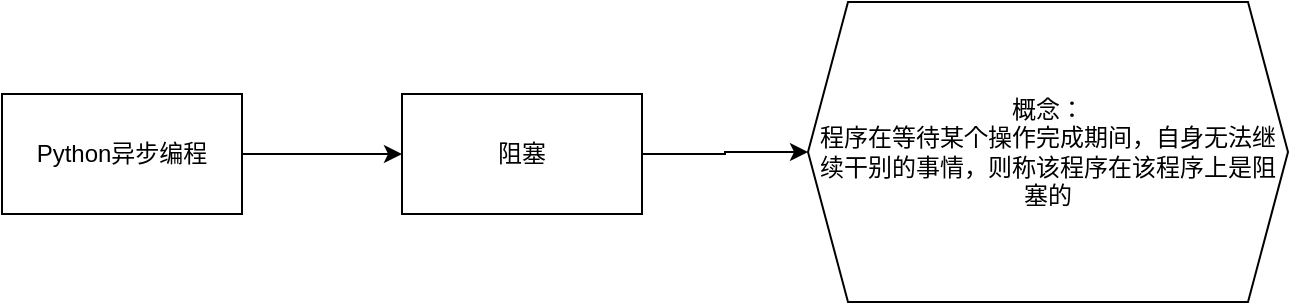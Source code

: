 <mxfile version="14.7.6" type="github">
  <diagram id="6a731a19-8d31-9384-78a2-239565b7b9f0" name="Page-1">
    <mxGraphModel dx="1673" dy="896" grid="1" gridSize="10" guides="1" tooltips="1" connect="1" arrows="1" fold="1" page="1" pageScale="1" pageWidth="1169" pageHeight="827" background="none" math="0" shadow="0">
      <root>
        <mxCell id="0" />
        <mxCell id="1" parent="0" />
        <mxCell id="ZonF3mvxuGongqR3_QMm-1781" value="" style="edgeStyle=orthogonalEdgeStyle;rounded=0;orthogonalLoop=1;jettySize=auto;html=1;" edge="1" parent="1" source="ZonF3mvxuGongqR3_QMm-1779" target="ZonF3mvxuGongqR3_QMm-1780">
          <mxGeometry relative="1" as="geometry">
            <Array as="points">
              <mxPoint x="330" y="450" />
              <mxPoint x="330" y="450" />
            </Array>
          </mxGeometry>
        </mxCell>
        <mxCell id="ZonF3mvxuGongqR3_QMm-1779" value="Python异步编程" style="rounded=0;whiteSpace=wrap;html=1;" vertex="1" parent="1">
          <mxGeometry x="160" y="420" width="120" height="60" as="geometry" />
        </mxCell>
        <mxCell id="ZonF3mvxuGongqR3_QMm-1785" value="" style="edgeStyle=orthogonalEdgeStyle;rounded=0;orthogonalLoop=1;jettySize=auto;html=1;" edge="1" parent="1" source="ZonF3mvxuGongqR3_QMm-1780" target="ZonF3mvxuGongqR3_QMm-1784">
          <mxGeometry relative="1" as="geometry" />
        </mxCell>
        <mxCell id="ZonF3mvxuGongqR3_QMm-1780" value="阻塞" style="rounded=0;whiteSpace=wrap;html=1;" vertex="1" parent="1">
          <mxGeometry x="360" y="420" width="120" height="60" as="geometry" />
        </mxCell>
        <mxCell id="ZonF3mvxuGongqR3_QMm-1784" value="概念：&lt;br&gt;程序在等待某个操作完成期间，自身无法继续干别的事情，则称该程序在该程序上是阻塞的" style="shape=hexagon;perimeter=hexagonPerimeter2;whiteSpace=wrap;html=1;fixedSize=1;rounded=0;" vertex="1" parent="1">
          <mxGeometry x="563" y="374" width="240" height="150" as="geometry" />
        </mxCell>
      </root>
    </mxGraphModel>
  </diagram>
</mxfile>
